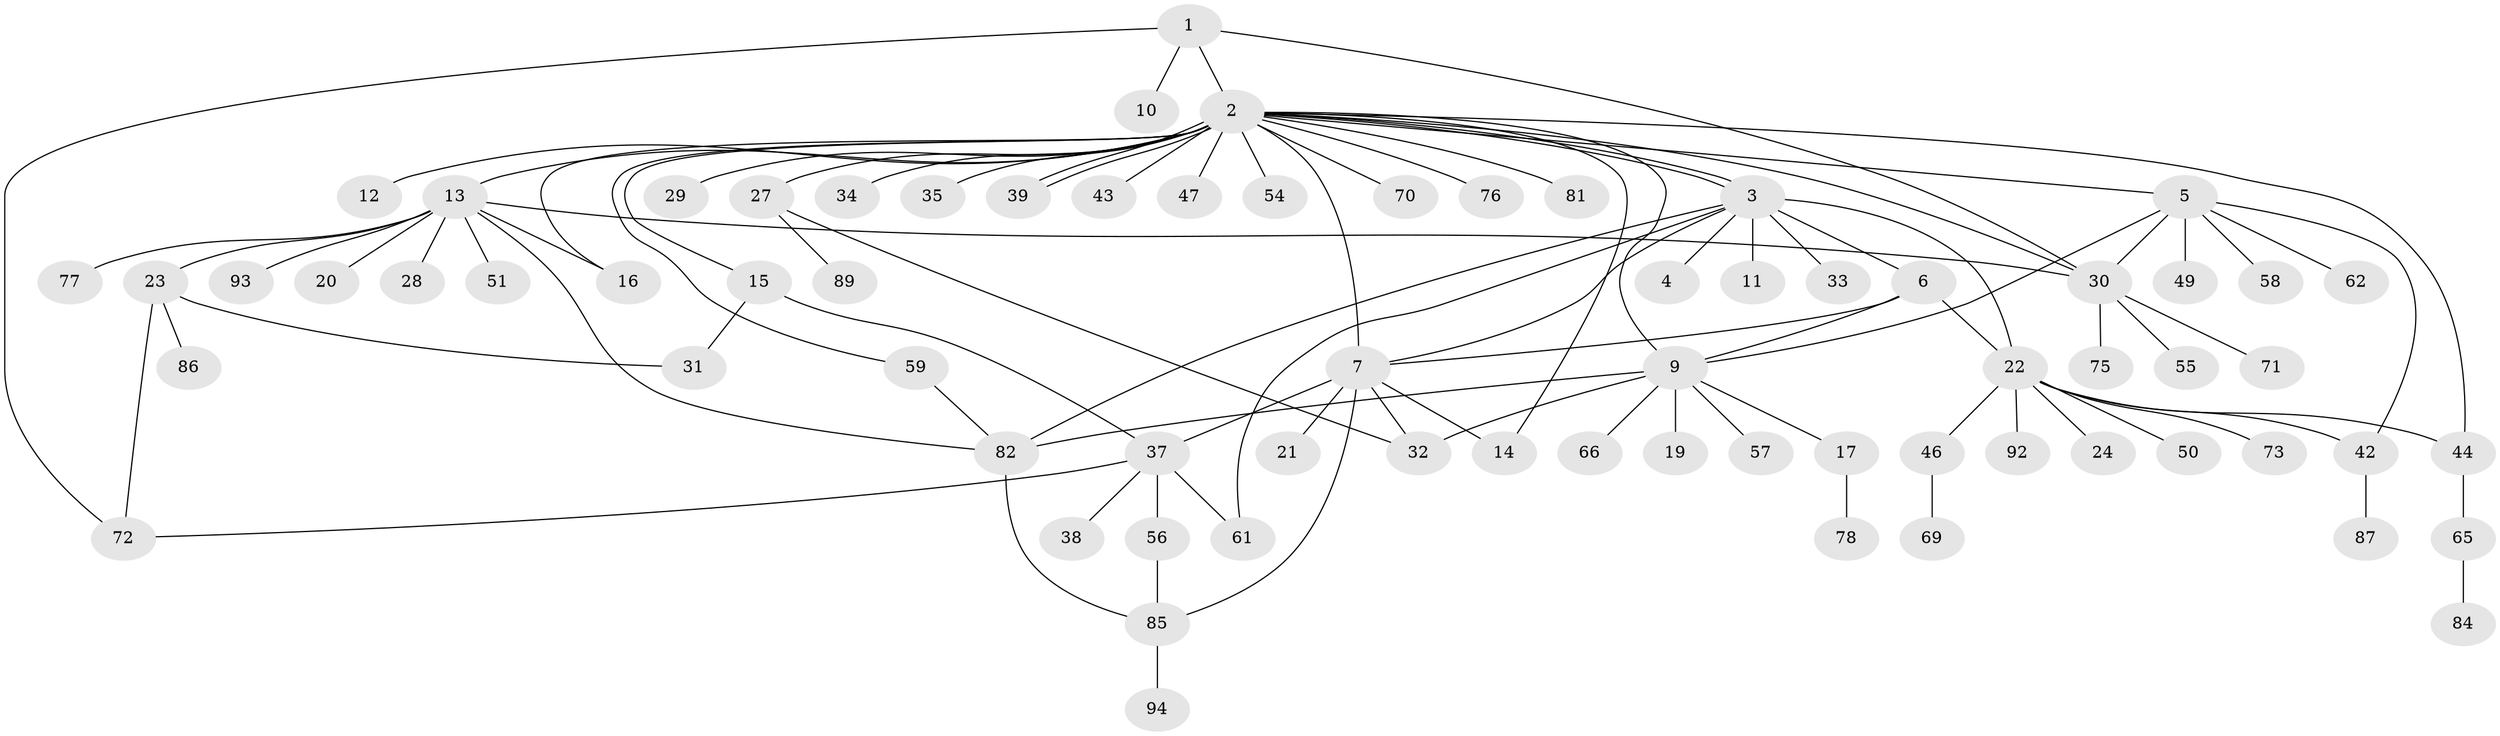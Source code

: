 // original degree distribution, {5: 0.06382978723404255, 24: 0.010638297872340425, 11: 0.010638297872340425, 1: 0.5638297872340425, 6: 0.010638297872340425, 10: 0.031914893617021274, 3: 0.10638297872340426, 9: 0.010638297872340425, 2: 0.14893617021276595, 4: 0.031914893617021274, 7: 0.010638297872340425}
// Generated by graph-tools (version 1.1) at 2025/41/03/06/25 10:41:49]
// undirected, 71 vertices, 96 edges
graph export_dot {
graph [start="1"]
  node [color=gray90,style=filled];
  1 [super="+74"];
  2 [super="+25"];
  3 [super="+52"];
  4;
  5 [super="+8"];
  6 [super="+40"];
  7 [super="+68"];
  9 [super="+64"];
  10;
  11;
  12;
  13 [super="+18"];
  14;
  15 [super="+88"];
  16;
  17;
  19;
  20;
  21 [super="+26"];
  22 [super="+36"];
  23 [super="+60"];
  24;
  27 [super="+41"];
  28;
  29;
  30 [super="+45"];
  31;
  32 [super="+53"];
  33;
  34;
  35;
  37 [super="+79"];
  38;
  39;
  42 [super="+48"];
  43;
  44;
  46 [super="+83"];
  47;
  49;
  50;
  51;
  54;
  55;
  56;
  57;
  58;
  59 [super="+80"];
  61 [super="+67"];
  62 [super="+63"];
  65;
  66;
  69;
  70;
  71;
  72 [super="+90"];
  73;
  75;
  76;
  77;
  78;
  81;
  82 [super="+91"];
  84;
  85;
  86;
  87;
  89;
  92;
  93;
  94;
  1 -- 2;
  1 -- 10;
  1 -- 30;
  1 -- 72;
  2 -- 3;
  2 -- 3;
  2 -- 5;
  2 -- 7 [weight=2];
  2 -- 9;
  2 -- 12;
  2 -- 13;
  2 -- 14;
  2 -- 15;
  2 -- 16;
  2 -- 27;
  2 -- 29;
  2 -- 35;
  2 -- 39;
  2 -- 39;
  2 -- 44;
  2 -- 54;
  2 -- 59;
  2 -- 70;
  2 -- 76;
  2 -- 81;
  2 -- 34;
  2 -- 43;
  2 -- 47;
  2 -- 30;
  3 -- 4;
  3 -- 6;
  3 -- 7;
  3 -- 11;
  3 -- 22;
  3 -- 33;
  3 -- 61;
  3 -- 82;
  5 -- 9;
  5 -- 30;
  5 -- 49;
  5 -- 62;
  5 -- 42;
  5 -- 58;
  6 -- 7;
  6 -- 9;
  6 -- 22;
  7 -- 14;
  7 -- 21;
  7 -- 37;
  7 -- 85;
  7 -- 32;
  9 -- 17;
  9 -- 19;
  9 -- 32;
  9 -- 57;
  9 -- 66;
  9 -- 82;
  13 -- 16;
  13 -- 20;
  13 -- 23;
  13 -- 28;
  13 -- 51;
  13 -- 93;
  13 -- 30;
  13 -- 77;
  13 -- 82;
  15 -- 31;
  15 -- 37;
  17 -- 78;
  22 -- 24;
  22 -- 42;
  22 -- 44;
  22 -- 46;
  22 -- 50;
  22 -- 73;
  22 -- 92;
  23 -- 31;
  23 -- 86;
  23 -- 72;
  27 -- 89;
  27 -- 32;
  30 -- 71;
  30 -- 75;
  30 -- 55;
  37 -- 38;
  37 -- 56;
  37 -- 61;
  37 -- 72;
  42 -- 87;
  44 -- 65;
  46 -- 69;
  56 -- 85;
  59 -- 82;
  65 -- 84;
  82 -- 85;
  85 -- 94;
}

